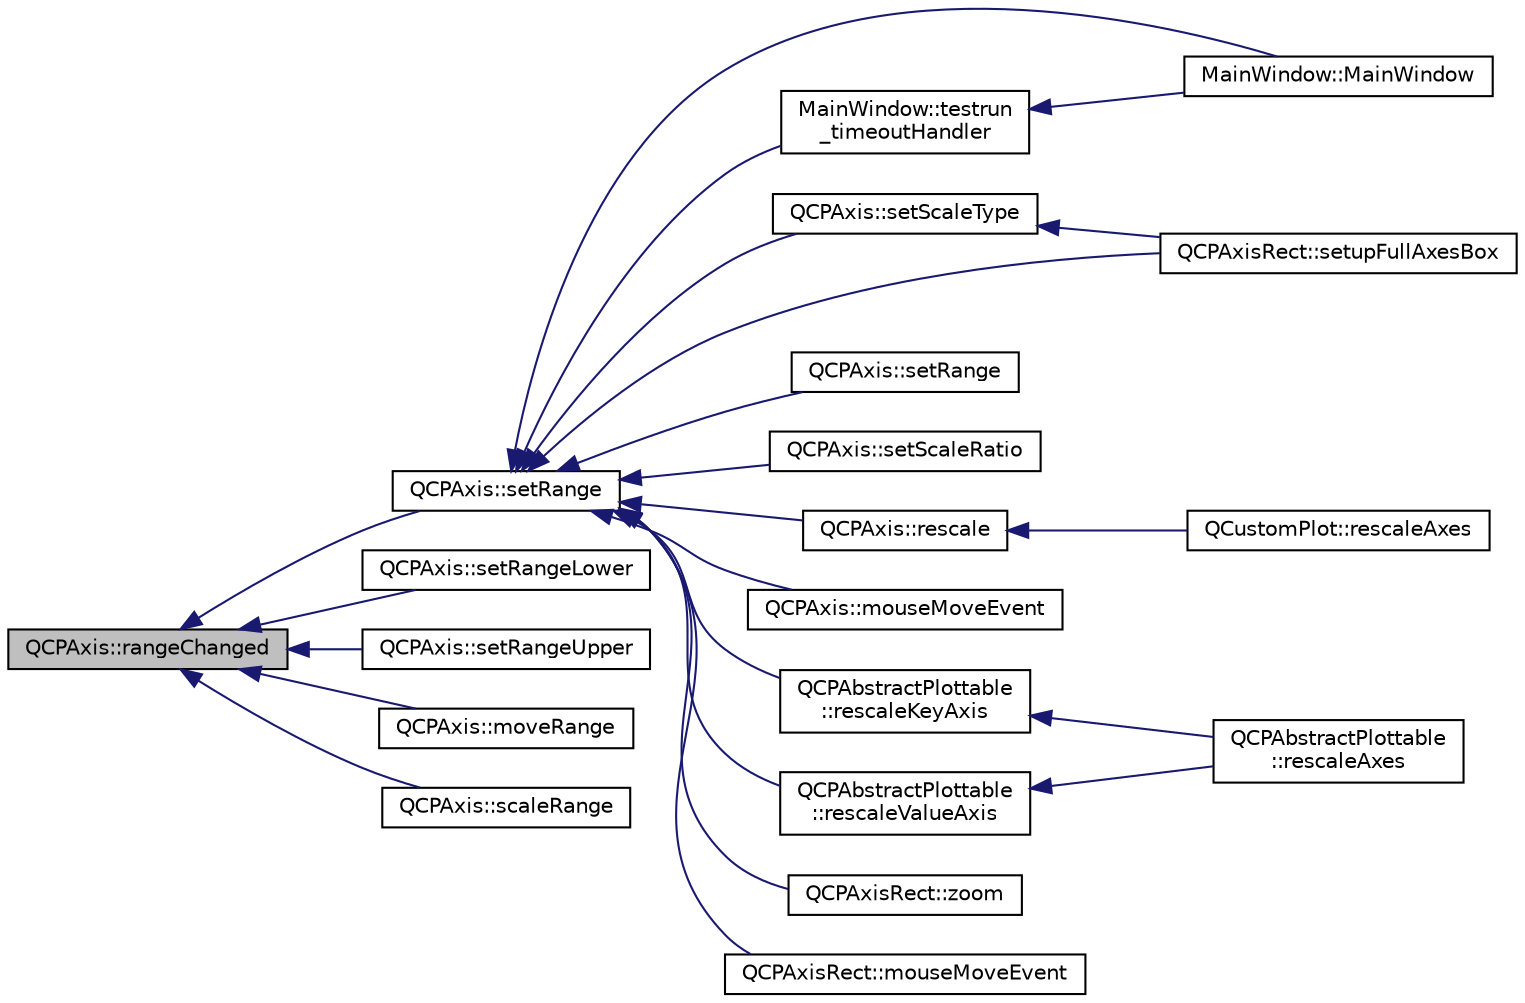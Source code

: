 digraph "QCPAxis::rangeChanged"
{
  edge [fontname="Helvetica",fontsize="10",labelfontname="Helvetica",labelfontsize="10"];
  node [fontname="Helvetica",fontsize="10",shape=record];
  rankdir="LR";
  Node520 [label="QCPAxis::rangeChanged",height=0.2,width=0.4,color="black", fillcolor="grey75", style="filled", fontcolor="black"];
  Node520 -> Node521 [dir="back",color="midnightblue",fontsize="10",style="solid",fontname="Helvetica"];
  Node521 [label="QCPAxis::setRange",height=0.2,width=0.4,color="black", fillcolor="white", style="filled",URL="$class_q_c_p_axis.html#aebdfea5d44c3a0ad2b4700cd4d25b641"];
  Node521 -> Node522 [dir="back",color="midnightblue",fontsize="10",style="solid",fontname="Helvetica"];
  Node522 [label="MainWindow::MainWindow",height=0.2,width=0.4,color="black", fillcolor="white", style="filled",URL="$class_main_window.html#a996c5a2b6f77944776856f08ec30858d",tooltip="Konstruktor parametryczny klasy MainWindow. "];
  Node521 -> Node523 [dir="back",color="midnightblue",fontsize="10",style="solid",fontname="Helvetica"];
  Node523 [label="MainWindow::testrun\l_timeoutHandler",height=0.2,width=0.4,color="black", fillcolor="white", style="filled",URL="$class_main_window.html#a9d9abd7a1b1373c715d72c2205088cd3",tooltip="Reakcja na timeout timera testowego. "];
  Node523 -> Node522 [dir="back",color="midnightblue",fontsize="10",style="solid",fontname="Helvetica"];
  Node521 -> Node524 [dir="back",color="midnightblue",fontsize="10",style="solid",fontname="Helvetica"];
  Node524 [label="QCPAxis::setScaleType",height=0.2,width=0.4,color="black", fillcolor="white", style="filled",URL="$class_q_c_p_axis.html#adef29cae617af4f519f6c40d1a866ca6"];
  Node524 -> Node525 [dir="back",color="midnightblue",fontsize="10",style="solid",fontname="Helvetica"];
  Node525 [label="QCPAxisRect::setupFullAxesBox",height=0.2,width=0.4,color="black", fillcolor="white", style="filled",URL="$class_q_c_p_axis_rect.html#a5fa906175447b14206954f77fc7f1ef4"];
  Node521 -> Node526 [dir="back",color="midnightblue",fontsize="10",style="solid",fontname="Helvetica"];
  Node526 [label="QCPAxis::setRange",height=0.2,width=0.4,color="black", fillcolor="white", style="filled",URL="$class_q_c_p_axis.html#acf60e5b2d631fbc8c4548c3d579cb6d0"];
  Node521 -> Node527 [dir="back",color="midnightblue",fontsize="10",style="solid",fontname="Helvetica"];
  Node527 [label="QCPAxis::setScaleRatio",height=0.2,width=0.4,color="black", fillcolor="white", style="filled",URL="$class_q_c_p_axis.html#af4bbd446dcaee5a83ac30ce9bcd6e125"];
  Node521 -> Node528 [dir="back",color="midnightblue",fontsize="10",style="solid",fontname="Helvetica"];
  Node528 [label="QCPAxis::rescale",height=0.2,width=0.4,color="black", fillcolor="white", style="filled",URL="$class_q_c_p_axis.html#a499345f02ebce4b23d8ccec96e58daa9"];
  Node528 -> Node529 [dir="back",color="midnightblue",fontsize="10",style="solid",fontname="Helvetica"];
  Node529 [label="QCustomPlot::rescaleAxes",height=0.2,width=0.4,color="black", fillcolor="white", style="filled",URL="$class_q_custom_plot.html#ad86528f2cee6c7e446dea4a6e8839935"];
  Node521 -> Node530 [dir="back",color="midnightblue",fontsize="10",style="solid",fontname="Helvetica"];
  Node530 [label="QCPAxis::mouseMoveEvent",height=0.2,width=0.4,color="black", fillcolor="white", style="filled",URL="$class_q_c_p_axis.html#a2a89a13440eec099fc2327c2672be0cd"];
  Node521 -> Node531 [dir="back",color="midnightblue",fontsize="10",style="solid",fontname="Helvetica"];
  Node531 [label="QCPAbstractPlottable\l::rescaleKeyAxis",height=0.2,width=0.4,color="black", fillcolor="white", style="filled",URL="$class_q_c_p_abstract_plottable.html#ae96b83c961e257da116c6acf9c7da308"];
  Node531 -> Node532 [dir="back",color="midnightblue",fontsize="10",style="solid",fontname="Helvetica"];
  Node532 [label="QCPAbstractPlottable\l::rescaleAxes",height=0.2,width=0.4,color="black", fillcolor="white", style="filled",URL="$class_q_c_p_abstract_plottable.html#a1491c4a606bccd2d09e65e11b79eb882"];
  Node521 -> Node533 [dir="back",color="midnightblue",fontsize="10",style="solid",fontname="Helvetica"];
  Node533 [label="QCPAbstractPlottable\l::rescaleValueAxis",height=0.2,width=0.4,color="black", fillcolor="white", style="filled",URL="$class_q_c_p_abstract_plottable.html#a714eaf36b12434cd71846215504db82e"];
  Node533 -> Node532 [dir="back",color="midnightblue",fontsize="10",style="solid",fontname="Helvetica"];
  Node521 -> Node534 [dir="back",color="midnightblue",fontsize="10",style="solid",fontname="Helvetica"];
  Node534 [label="QCPAxisRect::zoom",height=0.2,width=0.4,color="black", fillcolor="white", style="filled",URL="$class_q_c_p_axis_rect.html#a6a39fb3aea60a8c503bdcb3f0477d2f6"];
  Node521 -> Node525 [dir="back",color="midnightblue",fontsize="10",style="solid",fontname="Helvetica"];
  Node521 -> Node535 [dir="back",color="midnightblue",fontsize="10",style="solid",fontname="Helvetica"];
  Node535 [label="QCPAxisRect::mouseMoveEvent",height=0.2,width=0.4,color="black", fillcolor="white", style="filled",URL="$class_q_c_p_axis_rect.html#a9cd27ad8c5cfb49aefd9dbb30def4beb"];
  Node520 -> Node536 [dir="back",color="midnightblue",fontsize="10",style="solid",fontname="Helvetica"];
  Node536 [label="QCPAxis::setRangeLower",height=0.2,width=0.4,color="black", fillcolor="white", style="filled",URL="$class_q_c_p_axis.html#afcf51227d337db28d1a9ce9a4d1bc91a"];
  Node520 -> Node537 [dir="back",color="midnightblue",fontsize="10",style="solid",fontname="Helvetica"];
  Node537 [label="QCPAxis::setRangeUpper",height=0.2,width=0.4,color="black", fillcolor="white", style="filled",URL="$class_q_c_p_axis.html#acd3ca1247aa867b540cd5ec30ccd3bef"];
  Node520 -> Node538 [dir="back",color="midnightblue",fontsize="10",style="solid",fontname="Helvetica"];
  Node538 [label="QCPAxis::moveRange",height=0.2,width=0.4,color="black", fillcolor="white", style="filled",URL="$class_q_c_p_axis.html#a18f3a68f2b691af1fd34b6593c886630"];
  Node520 -> Node539 [dir="back",color="midnightblue",fontsize="10",style="solid",fontname="Helvetica"];
  Node539 [label="QCPAxis::scaleRange",height=0.2,width=0.4,color="black", fillcolor="white", style="filled",URL="$class_q_c_p_axis.html#a7072ff96fe690148f1bbcdb4f773ea1c"];
}

